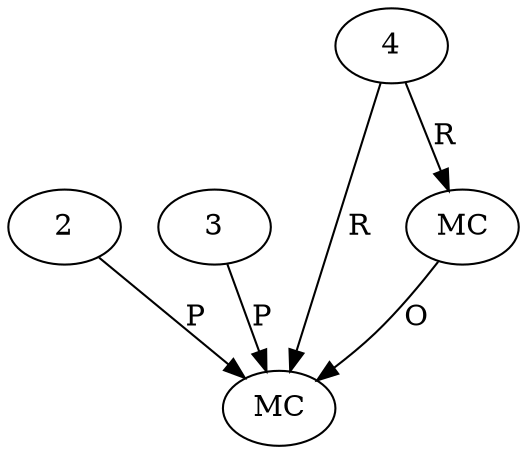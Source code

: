 digraph "AUG" {

  1 [ label="MC" s="appendFixedWidthPadLeft()" t="StrBuilder" l="699" ];
  2 [ t="int" v="1" ];
  3 [ t="int" v="0" ];
  4 [ t="StrBuilder" n="sb" ];
  5 [ label="MC" s="clear()" t="StrBuilder" l="698" ];
  3 -> 1 [ label="P" ];
  4 -> 1 [ label="R" ];
  2 -> 1 [ label="P" ];
  5 -> 1 [ label="O" ];
  4 -> 5 [ label="R" ];
}
